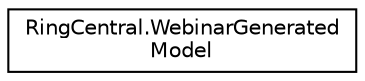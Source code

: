 digraph "Graphical Class Hierarchy"
{
 // LATEX_PDF_SIZE
  edge [fontname="Helvetica",fontsize="10",labelfontname="Helvetica",labelfontsize="10"];
  node [fontname="Helvetica",fontsize="10",shape=record];
  rankdir="LR";
  Node0 [label="RingCentral.WebinarGenerated\lModel",height=0.2,width=0.4,color="black", fillcolor="white", style="filled",URL="$classRingCentral_1_1WebinarGeneratedModel.html",tooltip=" "];
}
